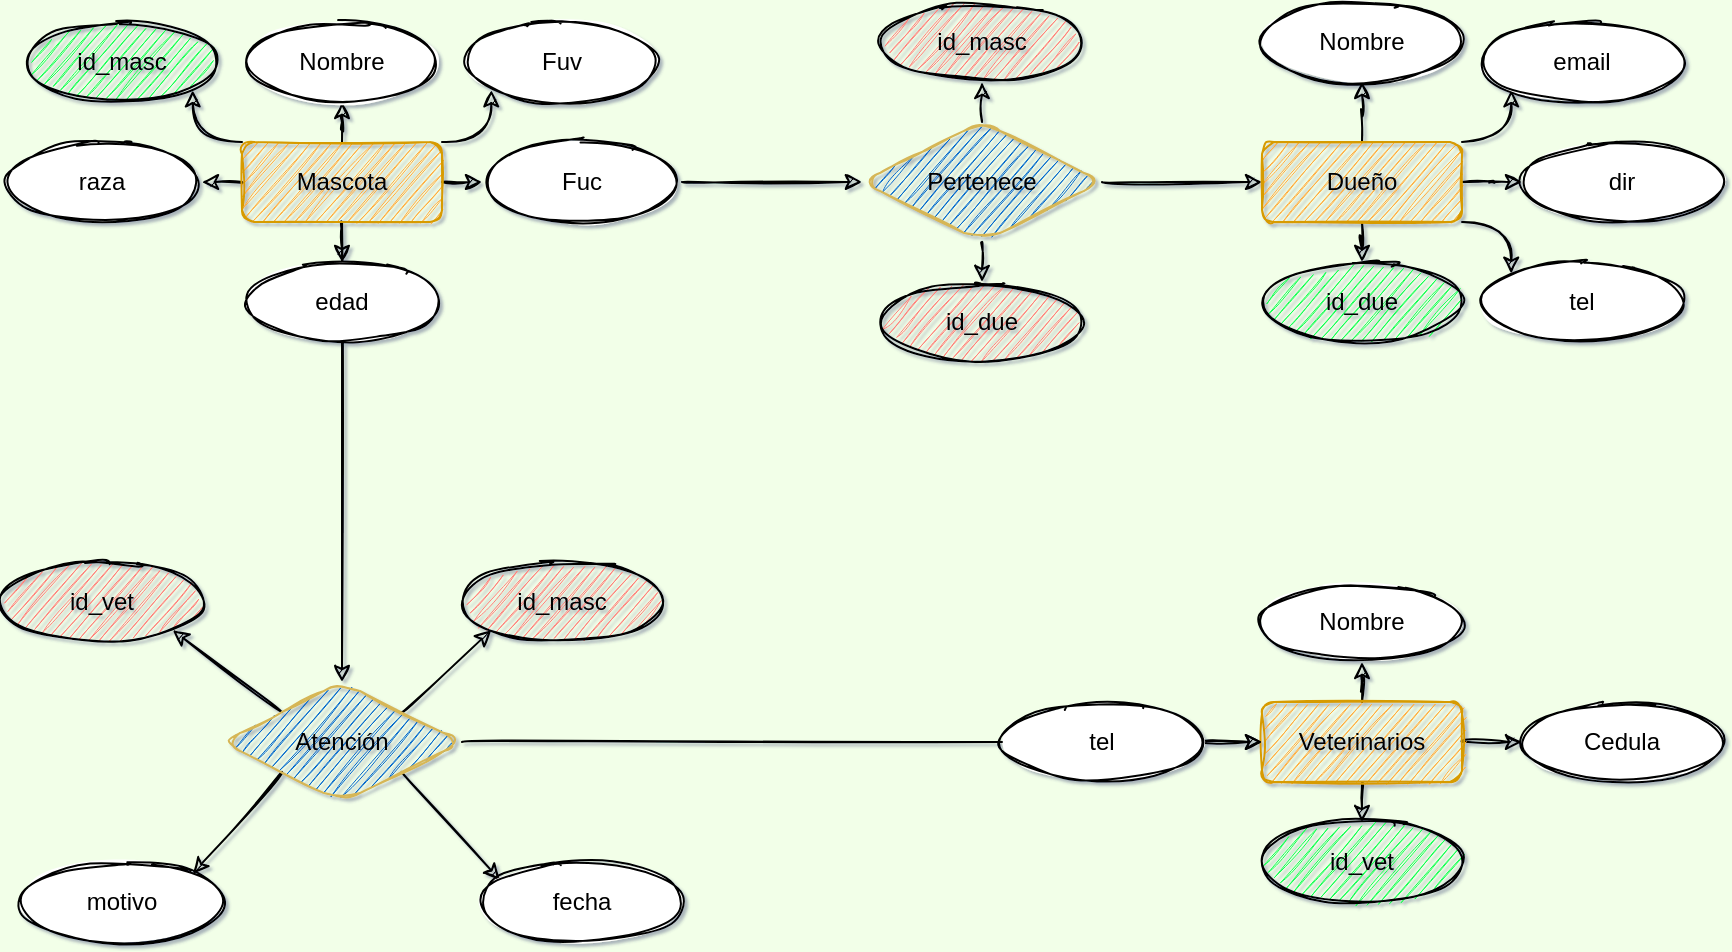 <mxfile version="20.2.7" type="github" pages="2">
  <diagram id="i5FDZGC0LUzFHS2zfDtS" name="Página-1">
    <mxGraphModel dx="1022" dy="738" grid="1" gridSize="10" guides="1" tooltips="1" connect="1" arrows="1" fold="1" page="1" pageScale="1" pageWidth="2000" pageHeight="2000" background="#F2FFE8" math="0" shadow="1">
      <root>
        <mxCell id="0" />
        <mxCell id="1" parent="0" />
        <mxCell id="C_DrKf8z4aHYQY3HsLjc-11" style="edgeStyle=orthogonalEdgeStyle;rounded=1;orthogonalLoop=1;jettySize=auto;html=1;exitX=0.5;exitY=0;exitDx=0;exitDy=0;sketch=1;curved=1;" parent="1" source="C_DrKf8z4aHYQY3HsLjc-1" target="C_DrKf8z4aHYQY3HsLjc-6" edge="1">
          <mxGeometry relative="1" as="geometry" />
        </mxCell>
        <mxCell id="C_DrKf8z4aHYQY3HsLjc-12" style="edgeStyle=orthogonalEdgeStyle;rounded=1;orthogonalLoop=1;jettySize=auto;html=1;exitX=0;exitY=0;exitDx=0;exitDy=0;entryX=1;entryY=1;entryDx=0;entryDy=0;sketch=1;curved=1;" parent="1" source="C_DrKf8z4aHYQY3HsLjc-1" target="C_DrKf8z4aHYQY3HsLjc-2" edge="1">
          <mxGeometry relative="1" as="geometry" />
        </mxCell>
        <mxCell id="C_DrKf8z4aHYQY3HsLjc-13" style="edgeStyle=orthogonalEdgeStyle;rounded=1;orthogonalLoop=1;jettySize=auto;html=1;exitX=0;exitY=0.5;exitDx=0;exitDy=0;entryX=1;entryY=0.5;entryDx=0;entryDy=0;sketch=1;curved=1;" parent="1" source="C_DrKf8z4aHYQY3HsLjc-1" target="C_DrKf8z4aHYQY3HsLjc-3" edge="1">
          <mxGeometry relative="1" as="geometry" />
        </mxCell>
        <mxCell id="C_DrKf8z4aHYQY3HsLjc-14" style="edgeStyle=orthogonalEdgeStyle;rounded=1;orthogonalLoop=1;jettySize=auto;html=1;exitX=1;exitY=0.5;exitDx=0;exitDy=0;entryX=0;entryY=0.5;entryDx=0;entryDy=0;sketch=1;curved=1;" parent="1" source="C_DrKf8z4aHYQY3HsLjc-1" target="C_DrKf8z4aHYQY3HsLjc-8" edge="1">
          <mxGeometry relative="1" as="geometry" />
        </mxCell>
        <mxCell id="C_DrKf8z4aHYQY3HsLjc-15" style="edgeStyle=orthogonalEdgeStyle;rounded=1;orthogonalLoop=1;jettySize=auto;html=1;exitX=1;exitY=0;exitDx=0;exitDy=0;entryX=0;entryY=1;entryDx=0;entryDy=0;sketch=1;curved=1;" parent="1" source="C_DrKf8z4aHYQY3HsLjc-1" target="C_DrKf8z4aHYQY3HsLjc-7" edge="1">
          <mxGeometry relative="1" as="geometry" />
        </mxCell>
        <mxCell id="C_DrKf8z4aHYQY3HsLjc-16" style="edgeStyle=orthogonalEdgeStyle;rounded=1;orthogonalLoop=1;jettySize=auto;html=1;exitX=0.5;exitY=1;exitDx=0;exitDy=0;entryX=0.5;entryY=0;entryDx=0;entryDy=0;sketch=1;curved=1;" parent="1" source="C_DrKf8z4aHYQY3HsLjc-1" target="C_DrKf8z4aHYQY3HsLjc-4" edge="1">
          <mxGeometry relative="1" as="geometry" />
        </mxCell>
        <mxCell id="C_DrKf8z4aHYQY3HsLjc-68" style="edgeStyle=none;rounded=1;orthogonalLoop=1;jettySize=auto;html=1;exitX=0.5;exitY=1;exitDx=0;exitDy=0;sketch=1;curved=1;" parent="1" source="C_DrKf8z4aHYQY3HsLjc-1" target="C_DrKf8z4aHYQY3HsLjc-58" edge="1">
          <mxGeometry relative="1" as="geometry" />
        </mxCell>
        <mxCell id="C_DrKf8z4aHYQY3HsLjc-1" value="Mascota" style="whiteSpace=wrap;html=1;align=center;fillColor=#FFAB3D;strokeColor=#d79b00;sketch=1;rounded=1;" parent="1" vertex="1">
          <mxGeometry x="150" y="240" width="100" height="40" as="geometry" />
        </mxCell>
        <mxCell id="C_DrKf8z4aHYQY3HsLjc-2" value="id_masc" style="ellipse;whiteSpace=wrap;html=1;align=center;sketch=1;rounded=1;fillColor=#12FF51;" parent="1" vertex="1">
          <mxGeometry x="40" y="180" width="100" height="40" as="geometry" />
        </mxCell>
        <mxCell id="C_DrKf8z4aHYQY3HsLjc-3" value="raza" style="ellipse;whiteSpace=wrap;html=1;align=center;sketch=1;rounded=1;" parent="1" vertex="1">
          <mxGeometry x="30" y="240" width="100" height="40" as="geometry" />
        </mxCell>
        <mxCell id="C_DrKf8z4aHYQY3HsLjc-4" value="edad" style="ellipse;whiteSpace=wrap;html=1;align=center;sketch=1;rounded=1;" parent="1" vertex="1">
          <mxGeometry x="150" y="300" width="100" height="40" as="geometry" />
        </mxCell>
        <mxCell id="C_DrKf8z4aHYQY3HsLjc-6" value="Nombre" style="ellipse;whiteSpace=wrap;html=1;align=center;sketch=1;rounded=1;" parent="1" vertex="1">
          <mxGeometry x="150" y="180" width="100" height="40" as="geometry" />
        </mxCell>
        <mxCell id="C_DrKf8z4aHYQY3HsLjc-7" value="Fuv" style="ellipse;whiteSpace=wrap;html=1;align=center;sketch=1;rounded=1;" parent="1" vertex="1">
          <mxGeometry x="260" y="180" width="100" height="40" as="geometry" />
        </mxCell>
        <mxCell id="C_DrKf8z4aHYQY3HsLjc-34" style="edgeStyle=none;rounded=1;orthogonalLoop=1;jettySize=auto;html=1;exitX=1;exitY=0.5;exitDx=0;exitDy=0;entryX=0;entryY=0.5;entryDx=0;entryDy=0;sketch=1;curved=1;" parent="1" source="C_DrKf8z4aHYQY3HsLjc-8" target="C_DrKf8z4aHYQY3HsLjc-17" edge="1">
          <mxGeometry relative="1" as="geometry" />
        </mxCell>
        <mxCell id="C_DrKf8z4aHYQY3HsLjc-8" value="Fuc" style="ellipse;whiteSpace=wrap;html=1;align=center;sketch=1;rounded=1;" parent="1" vertex="1">
          <mxGeometry x="270" y="240" width="100" height="40" as="geometry" />
        </mxCell>
        <mxCell id="C_DrKf8z4aHYQY3HsLjc-35" style="edgeStyle=none;rounded=1;orthogonalLoop=1;jettySize=auto;html=1;exitX=1;exitY=0.5;exitDx=0;exitDy=0;entryX=0;entryY=0.5;entryDx=0;entryDy=0;sketch=1;curved=1;" parent="1" source="C_DrKf8z4aHYQY3HsLjc-17" target="C_DrKf8z4aHYQY3HsLjc-24" edge="1">
          <mxGeometry relative="1" as="geometry" />
        </mxCell>
        <mxCell id="C_DrKf8z4aHYQY3HsLjc-41" style="edgeStyle=none;rounded=1;orthogonalLoop=1;jettySize=auto;html=1;exitX=0.5;exitY=0;exitDx=0;exitDy=0;entryX=0.5;entryY=1;entryDx=0;entryDy=0;sketch=1;curved=1;" parent="1" source="C_DrKf8z4aHYQY3HsLjc-17" target="C_DrKf8z4aHYQY3HsLjc-37" edge="1">
          <mxGeometry relative="1" as="geometry" />
        </mxCell>
        <mxCell id="C_DrKf8z4aHYQY3HsLjc-42" style="edgeStyle=none;rounded=1;orthogonalLoop=1;jettySize=auto;html=1;exitX=0.5;exitY=1;exitDx=0;exitDy=0;entryX=0.5;entryY=0;entryDx=0;entryDy=0;sketch=1;curved=1;" parent="1" source="C_DrKf8z4aHYQY3HsLjc-17" target="C_DrKf8z4aHYQY3HsLjc-38" edge="1">
          <mxGeometry relative="1" as="geometry" />
        </mxCell>
        <mxCell id="C_DrKf8z4aHYQY3HsLjc-17" value="Pertenece" style="shape=rhombus;perimeter=rhombusPerimeter;whiteSpace=wrap;html=1;align=center;fillColor=#0066CC;strokeColor=#d6b656;sketch=1;rounded=1;" parent="1" vertex="1">
          <mxGeometry x="460" y="230" width="120" height="60" as="geometry" />
        </mxCell>
        <mxCell id="C_DrKf8z4aHYQY3HsLjc-18" style="edgeStyle=orthogonalEdgeStyle;rounded=1;orthogonalLoop=1;jettySize=auto;html=1;exitX=0.5;exitY=0;exitDx=0;exitDy=0;sketch=1;curved=1;" parent="1" source="C_DrKf8z4aHYQY3HsLjc-24" target="C_DrKf8z4aHYQY3HsLjc-28" edge="1">
          <mxGeometry relative="1" as="geometry" />
        </mxCell>
        <mxCell id="C_DrKf8z4aHYQY3HsLjc-22" style="edgeStyle=orthogonalEdgeStyle;rounded=1;orthogonalLoop=1;jettySize=auto;html=1;exitX=1;exitY=0;exitDx=0;exitDy=0;entryX=0;entryY=1;entryDx=0;entryDy=0;sketch=1;curved=1;" parent="1" source="C_DrKf8z4aHYQY3HsLjc-24" target="C_DrKf8z4aHYQY3HsLjc-29" edge="1">
          <mxGeometry relative="1" as="geometry" />
        </mxCell>
        <mxCell id="C_DrKf8z4aHYQY3HsLjc-31" style="edgeStyle=orthogonalEdgeStyle;rounded=1;orthogonalLoop=1;jettySize=auto;html=1;entryX=0;entryY=0.5;entryDx=0;entryDy=0;sketch=1;curved=1;" parent="1" source="C_DrKf8z4aHYQY3HsLjc-24" target="C_DrKf8z4aHYQY3HsLjc-26" edge="1">
          <mxGeometry relative="1" as="geometry" />
        </mxCell>
        <mxCell id="C_DrKf8z4aHYQY3HsLjc-32" style="edgeStyle=orthogonalEdgeStyle;rounded=1;orthogonalLoop=1;jettySize=auto;html=1;exitX=1;exitY=1;exitDx=0;exitDy=0;entryX=0;entryY=0;entryDx=0;entryDy=0;sketch=1;curved=1;" parent="1" source="C_DrKf8z4aHYQY3HsLjc-24" target="C_DrKf8z4aHYQY3HsLjc-27" edge="1">
          <mxGeometry relative="1" as="geometry" />
        </mxCell>
        <mxCell id="C_DrKf8z4aHYQY3HsLjc-33" style="edgeStyle=orthogonalEdgeStyle;rounded=1;orthogonalLoop=1;jettySize=auto;html=1;entryX=0.5;entryY=0;entryDx=0;entryDy=0;sketch=1;curved=1;" parent="1" source="C_DrKf8z4aHYQY3HsLjc-24" target="C_DrKf8z4aHYQY3HsLjc-25" edge="1">
          <mxGeometry relative="1" as="geometry" />
        </mxCell>
        <mxCell id="C_DrKf8z4aHYQY3HsLjc-24" value="Dueño" style="whiteSpace=wrap;html=1;align=center;fillColor=#FFAB3D;strokeColor=#d79b00;sketch=1;rounded=1;" parent="1" vertex="1">
          <mxGeometry x="660" y="240" width="100" height="40" as="geometry" />
        </mxCell>
        <mxCell id="C_DrKf8z4aHYQY3HsLjc-25" value="id_due" style="ellipse;whiteSpace=wrap;html=1;align=center;sketch=1;rounded=1;fillColor=#12FF51;" parent="1" vertex="1">
          <mxGeometry x="660" y="300" width="100" height="40" as="geometry" />
        </mxCell>
        <mxCell id="C_DrKf8z4aHYQY3HsLjc-26" value="dir" style="ellipse;whiteSpace=wrap;html=1;align=center;sketch=1;rounded=1;" parent="1" vertex="1">
          <mxGeometry x="790" y="240" width="100" height="40" as="geometry" />
        </mxCell>
        <mxCell id="C_DrKf8z4aHYQY3HsLjc-27" value="tel" style="ellipse;whiteSpace=wrap;html=1;align=center;sketch=1;rounded=1;" parent="1" vertex="1">
          <mxGeometry x="770" y="300" width="100" height="40" as="geometry" />
        </mxCell>
        <mxCell id="C_DrKf8z4aHYQY3HsLjc-28" value="Nombre" style="ellipse;whiteSpace=wrap;html=1;align=center;sketch=1;rounded=1;" parent="1" vertex="1">
          <mxGeometry x="660" y="170" width="100" height="40" as="geometry" />
        </mxCell>
        <mxCell id="C_DrKf8z4aHYQY3HsLjc-29" value="email" style="ellipse;whiteSpace=wrap;html=1;align=center;sketch=1;rounded=1;" parent="1" vertex="1">
          <mxGeometry x="770" y="180" width="100" height="40" as="geometry" />
        </mxCell>
        <mxCell id="C_DrKf8z4aHYQY3HsLjc-37" value="id_masc" style="ellipse;whiteSpace=wrap;html=1;align=center;sketch=1;rounded=1;fillColor=#FF7F7A;" parent="1" vertex="1">
          <mxGeometry x="470" y="170" width="100" height="40" as="geometry" />
        </mxCell>
        <mxCell id="C_DrKf8z4aHYQY3HsLjc-38" value="id_due" style="ellipse;whiteSpace=wrap;html=1;align=center;sketch=1;rounded=1;fillColor=#FF7F7A;" parent="1" vertex="1">
          <mxGeometry x="470" y="310" width="100" height="40" as="geometry" />
        </mxCell>
        <mxCell id="C_DrKf8z4aHYQY3HsLjc-43" style="edgeStyle=orthogonalEdgeStyle;rounded=1;orthogonalLoop=1;jettySize=auto;html=1;exitX=0.5;exitY=0;exitDx=0;exitDy=0;sketch=1;curved=1;" parent="1" source="C_DrKf8z4aHYQY3HsLjc-49" target="C_DrKf8z4aHYQY3HsLjc-53" edge="1">
          <mxGeometry relative="1" as="geometry" />
        </mxCell>
        <mxCell id="C_DrKf8z4aHYQY3HsLjc-56" style="edgeStyle=none;rounded=1;orthogonalLoop=1;jettySize=auto;html=1;exitX=1;exitY=0.5;exitDx=0;exitDy=0;entryX=0;entryY=0.5;entryDx=0;entryDy=0;sketch=1;curved=1;" parent="1" source="C_DrKf8z4aHYQY3HsLjc-49" target="C_DrKf8z4aHYQY3HsLjc-54" edge="1">
          <mxGeometry relative="1" as="geometry" />
        </mxCell>
        <mxCell id="C_DrKf8z4aHYQY3HsLjc-57" style="edgeStyle=none;rounded=1;orthogonalLoop=1;jettySize=auto;html=1;exitX=0.5;exitY=1;exitDx=0;exitDy=0;entryX=0.5;entryY=0;entryDx=0;entryDy=0;sketch=1;curved=1;" parent="1" source="C_DrKf8z4aHYQY3HsLjc-49" target="C_DrKf8z4aHYQY3HsLjc-50" edge="1">
          <mxGeometry relative="1" as="geometry" />
        </mxCell>
        <mxCell id="C_DrKf8z4aHYQY3HsLjc-49" value="Veterinarios" style="whiteSpace=wrap;html=1;align=center;fillColor=#FFAB3D;strokeColor=#d79b00;sketch=1;rounded=1;" parent="1" vertex="1">
          <mxGeometry x="660" y="520" width="100" height="40" as="geometry" />
        </mxCell>
        <mxCell id="C_DrKf8z4aHYQY3HsLjc-50" value="id_vet" style="ellipse;whiteSpace=wrap;html=1;align=center;sketch=1;rounded=1;fillColor=#12FF51;" parent="1" vertex="1">
          <mxGeometry x="660" y="580" width="100" height="40" as="geometry" />
        </mxCell>
        <mxCell id="C_DrKf8z4aHYQY3HsLjc-53" value="Nombre" style="ellipse;whiteSpace=wrap;html=1;align=center;sketch=1;rounded=1;" parent="1" vertex="1">
          <mxGeometry x="660" y="460" width="100" height="40" as="geometry" />
        </mxCell>
        <mxCell id="C_DrKf8z4aHYQY3HsLjc-54" value="Cedula" style="ellipse;whiteSpace=wrap;html=1;align=center;sketch=1;rounded=1;" parent="1" vertex="1">
          <mxGeometry x="790" y="520" width="100" height="40" as="geometry" />
        </mxCell>
        <mxCell id="C_DrKf8z4aHYQY3HsLjc-64" style="edgeStyle=none;rounded=1;orthogonalLoop=1;jettySize=auto;html=1;exitX=0;exitY=0;exitDx=0;exitDy=0;entryX=1;entryY=1;entryDx=0;entryDy=0;sketch=1;curved=1;" parent="1" source="C_DrKf8z4aHYQY3HsLjc-58" target="C_DrKf8z4aHYQY3HsLjc-61" edge="1">
          <mxGeometry relative="1" as="geometry" />
        </mxCell>
        <mxCell id="C_DrKf8z4aHYQY3HsLjc-65" style="edgeStyle=none;rounded=1;orthogonalLoop=1;jettySize=auto;html=1;exitX=1;exitY=0;exitDx=0;exitDy=0;entryX=0;entryY=1;entryDx=0;entryDy=0;sketch=1;curved=1;" parent="1" source="C_DrKf8z4aHYQY3HsLjc-58" target="C_DrKf8z4aHYQY3HsLjc-59" edge="1">
          <mxGeometry relative="1" as="geometry" />
        </mxCell>
        <mxCell id="C_DrKf8z4aHYQY3HsLjc-66" style="edgeStyle=none;rounded=1;orthogonalLoop=1;jettySize=auto;html=1;exitX=1;exitY=1;exitDx=0;exitDy=0;entryX=0.09;entryY=0.225;entryDx=0;entryDy=0;entryPerimeter=0;sketch=1;curved=1;" parent="1" source="C_DrKf8z4aHYQY3HsLjc-58" target="C_DrKf8z4aHYQY3HsLjc-62" edge="1">
          <mxGeometry relative="1" as="geometry" />
        </mxCell>
        <mxCell id="C_DrKf8z4aHYQY3HsLjc-67" style="edgeStyle=none;rounded=1;orthogonalLoop=1;jettySize=auto;html=1;exitX=0;exitY=1;exitDx=0;exitDy=0;entryX=1;entryY=0;entryDx=0;entryDy=0;sketch=1;curved=1;" parent="1" source="C_DrKf8z4aHYQY3HsLjc-58" target="C_DrKf8z4aHYQY3HsLjc-63" edge="1">
          <mxGeometry relative="1" as="geometry" />
        </mxCell>
        <mxCell id="C_DrKf8z4aHYQY3HsLjc-69" style="edgeStyle=none;rounded=1;orthogonalLoop=1;jettySize=auto;html=1;exitX=1;exitY=0.5;exitDx=0;exitDy=0;entryX=0;entryY=0.5;entryDx=0;entryDy=0;startArrow=none;sketch=1;curved=1;" parent="1" source="C_DrKf8z4aHYQY3HsLjc-70" target="C_DrKf8z4aHYQY3HsLjc-49" edge="1">
          <mxGeometry relative="1" as="geometry" />
        </mxCell>
        <mxCell id="C_DrKf8z4aHYQY3HsLjc-58" value="Atención" style="shape=rhombus;perimeter=rhombusPerimeter;whiteSpace=wrap;html=1;align=center;fillColor=#0066CC;strokeColor=#d6b656;sketch=1;rounded=1;" parent="1" vertex="1">
          <mxGeometry x="140" y="510" width="120" height="60" as="geometry" />
        </mxCell>
        <mxCell id="C_DrKf8z4aHYQY3HsLjc-59" value="id_masc" style="ellipse;whiteSpace=wrap;html=1;align=center;sketch=1;rounded=1;fillColor=#FF7F7A;" parent="1" vertex="1">
          <mxGeometry x="260" y="450" width="100" height="40" as="geometry" />
        </mxCell>
        <mxCell id="C_DrKf8z4aHYQY3HsLjc-61" value="id_vet" style="ellipse;whiteSpace=wrap;html=1;align=center;sketch=1;rounded=1;fillColor=#FF7F7A;" parent="1" vertex="1">
          <mxGeometry x="30" y="450" width="100" height="40" as="geometry" />
        </mxCell>
        <mxCell id="C_DrKf8z4aHYQY3HsLjc-62" value="fecha&lt;span style=&quot;color: rgba(0, 0, 0, 0); font-family: monospace; font-size: 0px; text-align: start;&quot;&gt;%3CmxGraphModel%3E%3Croot%3E%3CmxCell%20id%3D%220%22%2F%3E%3CmxCell%20id%3D%221%22%20parent%3D%220%22%2F%3E%3CmxCell%20id%3D%222%22%20value%3D%22id_masc%22%20style%3D%22ellipse%3BwhiteSpace%3Dwrap%3Bhtml%3D1%3Balign%3Dcenter%3B%22%20vertex%3D%221%22%20parent%3D%221%22%3E%3CmxGeometry%20x%3D%22150%22%20y%3D%22440%22%20width%3D%22100%22%20height%3D%2240%22%20as%3D%22geometry%22%2F%3E%3C%2FmxCell%3E%3C%2Froot%3E%3C%2FmxGraphModel%3E&lt;/span&gt;" style="ellipse;whiteSpace=wrap;html=1;align=center;sketch=1;rounded=1;" parent="1" vertex="1">
          <mxGeometry x="270" y="600" width="100" height="40" as="geometry" />
        </mxCell>
        <mxCell id="C_DrKf8z4aHYQY3HsLjc-63" value="motivo" style="ellipse;whiteSpace=wrap;html=1;align=center;sketch=1;rounded=1;" parent="1" vertex="1">
          <mxGeometry x="40" y="600" width="100" height="40" as="geometry" />
        </mxCell>
        <mxCell id="C_DrKf8z4aHYQY3HsLjc-72" style="edgeStyle=none;rounded=1;orthogonalLoop=1;jettySize=auto;html=1;exitX=1;exitY=0.5;exitDx=0;exitDy=0;sketch=1;curved=1;" parent="1" source="C_DrKf8z4aHYQY3HsLjc-70" edge="1">
          <mxGeometry relative="1" as="geometry">
            <mxPoint x="660" y="540" as="targetPoint" />
          </mxGeometry>
        </mxCell>
        <mxCell id="C_DrKf8z4aHYQY3HsLjc-70" value="tel" style="ellipse;whiteSpace=wrap;html=1;align=center;sketch=1;rounded=1;" parent="1" vertex="1">
          <mxGeometry x="530" y="520" width="100" height="40" as="geometry" />
        </mxCell>
        <mxCell id="C_DrKf8z4aHYQY3HsLjc-71" value="" style="edgeStyle=none;rounded=1;orthogonalLoop=1;jettySize=auto;html=1;exitX=1;exitY=0.5;exitDx=0;exitDy=0;entryX=0;entryY=0.5;entryDx=0;entryDy=0;endArrow=none;sketch=1;curved=1;" parent="1" source="C_DrKf8z4aHYQY3HsLjc-58" target="C_DrKf8z4aHYQY3HsLjc-70" edge="1">
          <mxGeometry relative="1" as="geometry">
            <mxPoint x="260" y="540" as="sourcePoint" />
            <mxPoint x="660" y="540" as="targetPoint" />
          </mxGeometry>
        </mxCell>
      </root>
    </mxGraphModel>
  </diagram>
  <diagram id="KH5qOtQ9hOfiIuLTwqkX" name="Página-2">
    <mxGraphModel dx="782" dy="738" grid="1" gridSize="10" guides="1" tooltips="1" connect="1" arrows="1" fold="1" page="1" pageScale="1" pageWidth="2000" pageHeight="2000" background="#F1FAEE" math="0" shadow="0">
      <root>
        <mxCell id="0" />
        <mxCell id="1" parent="0" />
        <mxCell id="DKo_tL79NA0wKtAf8lLz-1" value="Veterinarios" style="shape=table;startSize=30;container=1;collapsible=1;childLayout=tableLayout;fixedRows=1;rowLines=0;fontStyle=1;align=center;resizeLast=1;sketch=1;rounded=1;fillColor=#A8DADC;strokeColor=#457B9D;fontColor=#1D3557;" parent="1" vertex="1">
          <mxGeometry x="600" y="210" width="180" height="160" as="geometry" />
        </mxCell>
        <mxCell id="DKo_tL79NA0wKtAf8lLz-2" value="" style="shape=tableRow;horizontal=0;startSize=0;swimlaneHead=0;swimlaneBody=0;fillColor=none;collapsible=0;dropTarget=0;points=[[0,0.5],[1,0.5]];portConstraint=eastwest;top=0;left=0;right=0;bottom=1;sketch=1;rounded=1;strokeColor=#457B9D;fontColor=#1D3557;" parent="DKo_tL79NA0wKtAf8lLz-1" vertex="1">
          <mxGeometry y="30" width="180" height="30" as="geometry" />
        </mxCell>
        <mxCell id="DKo_tL79NA0wKtAf8lLz-3" value="PK" style="shape=partialRectangle;connectable=0;fillColor=none;top=0;left=0;bottom=0;right=0;fontStyle=1;overflow=hidden;sketch=1;rounded=1;strokeColor=#457B9D;fontColor=#1D3557;" parent="DKo_tL79NA0wKtAf8lLz-2" vertex="1">
          <mxGeometry width="30" height="30" as="geometry">
            <mxRectangle width="30" height="30" as="alternateBounds" />
          </mxGeometry>
        </mxCell>
        <mxCell id="DKo_tL79NA0wKtAf8lLz-4" value="id_vet" style="shape=partialRectangle;connectable=0;fillColor=none;top=0;left=0;bottom=0;right=0;align=left;spacingLeft=6;fontStyle=5;overflow=hidden;sketch=1;rounded=1;strokeColor=#457B9D;fontColor=#1D3557;" parent="DKo_tL79NA0wKtAf8lLz-2" vertex="1">
          <mxGeometry x="30" width="150" height="30" as="geometry">
            <mxRectangle width="150" height="30" as="alternateBounds" />
          </mxGeometry>
        </mxCell>
        <mxCell id="DKo_tL79NA0wKtAf8lLz-5" value="" style="shape=tableRow;horizontal=0;startSize=0;swimlaneHead=0;swimlaneBody=0;fillColor=none;collapsible=0;dropTarget=0;points=[[0,0.5],[1,0.5]];portConstraint=eastwest;top=0;left=0;right=0;bottom=0;sketch=1;rounded=1;strokeColor=#457B9D;fontColor=#1D3557;" parent="DKo_tL79NA0wKtAf8lLz-1" vertex="1">
          <mxGeometry y="60" width="180" height="30" as="geometry" />
        </mxCell>
        <mxCell id="DKo_tL79NA0wKtAf8lLz-6" value="" style="shape=partialRectangle;connectable=0;fillColor=none;top=0;left=0;bottom=0;right=0;editable=1;overflow=hidden;sketch=1;rounded=1;strokeColor=#457B9D;fontColor=#1D3557;" parent="DKo_tL79NA0wKtAf8lLz-5" vertex="1">
          <mxGeometry width="30" height="30" as="geometry">
            <mxRectangle width="30" height="30" as="alternateBounds" />
          </mxGeometry>
        </mxCell>
        <mxCell id="DKo_tL79NA0wKtAf8lLz-7" value="Cedula" style="shape=partialRectangle;connectable=0;fillColor=none;top=0;left=0;bottom=0;right=0;align=left;spacingLeft=6;overflow=hidden;sketch=1;rounded=1;strokeColor=#457B9D;fontColor=#1D3557;" parent="DKo_tL79NA0wKtAf8lLz-5" vertex="1">
          <mxGeometry x="30" width="150" height="30" as="geometry">
            <mxRectangle width="150" height="30" as="alternateBounds" />
          </mxGeometry>
        </mxCell>
        <mxCell id="DKo_tL79NA0wKtAf8lLz-8" value="" style="shape=tableRow;horizontal=0;startSize=0;swimlaneHead=0;swimlaneBody=0;fillColor=none;collapsible=0;dropTarget=0;points=[[0,0.5],[1,0.5]];portConstraint=eastwest;top=0;left=0;right=0;bottom=0;sketch=1;rounded=1;strokeColor=#457B9D;fontColor=#1D3557;" parent="DKo_tL79NA0wKtAf8lLz-1" vertex="1">
          <mxGeometry y="90" width="180" height="30" as="geometry" />
        </mxCell>
        <mxCell id="DKo_tL79NA0wKtAf8lLz-9" value="" style="shape=partialRectangle;connectable=0;fillColor=none;top=0;left=0;bottom=0;right=0;editable=1;overflow=hidden;sketch=1;rounded=1;strokeColor=#457B9D;fontColor=#1D3557;" parent="DKo_tL79NA0wKtAf8lLz-8" vertex="1">
          <mxGeometry width="30" height="30" as="geometry">
            <mxRectangle width="30" height="30" as="alternateBounds" />
          </mxGeometry>
        </mxCell>
        <mxCell id="DKo_tL79NA0wKtAf8lLz-10" value="Nombre" style="shape=partialRectangle;connectable=0;fillColor=none;top=0;left=0;bottom=0;right=0;align=left;spacingLeft=6;overflow=hidden;sketch=1;rounded=1;strokeColor=#457B9D;fontColor=#1D3557;" parent="DKo_tL79NA0wKtAf8lLz-8" vertex="1">
          <mxGeometry x="30" width="150" height="30" as="geometry">
            <mxRectangle width="150" height="30" as="alternateBounds" />
          </mxGeometry>
        </mxCell>
        <mxCell id="DKo_tL79NA0wKtAf8lLz-11" value="" style="shape=tableRow;horizontal=0;startSize=0;swimlaneHead=0;swimlaneBody=0;fillColor=none;collapsible=0;dropTarget=0;points=[[0,0.5],[1,0.5]];portConstraint=eastwest;top=0;left=0;right=0;bottom=0;sketch=1;rounded=1;strokeColor=#457B9D;fontColor=#1D3557;" parent="DKo_tL79NA0wKtAf8lLz-1" vertex="1">
          <mxGeometry y="120" width="180" height="30" as="geometry" />
        </mxCell>
        <mxCell id="DKo_tL79NA0wKtAf8lLz-12" value="" style="shape=partialRectangle;connectable=0;fillColor=none;top=0;left=0;bottom=0;right=0;editable=1;overflow=hidden;sketch=1;rounded=1;strokeColor=#457B9D;fontColor=#1D3557;" parent="DKo_tL79NA0wKtAf8lLz-11" vertex="1">
          <mxGeometry width="30" height="30" as="geometry">
            <mxRectangle width="30" height="30" as="alternateBounds" />
          </mxGeometry>
        </mxCell>
        <mxCell id="DKo_tL79NA0wKtAf8lLz-13" value="Tel" style="shape=partialRectangle;connectable=0;fillColor=none;top=0;left=0;bottom=0;right=0;align=left;spacingLeft=6;overflow=hidden;sketch=1;rounded=1;strokeColor=#457B9D;fontColor=#1D3557;" parent="DKo_tL79NA0wKtAf8lLz-11" vertex="1">
          <mxGeometry x="30" width="150" height="30" as="geometry">
            <mxRectangle width="150" height="30" as="alternateBounds" />
          </mxGeometry>
        </mxCell>
        <mxCell id="DKo_tL79NA0wKtAf8lLz-14" value="Dueño" style="shape=table;startSize=30;container=1;collapsible=1;childLayout=tableLayout;fixedRows=1;rowLines=0;fontStyle=1;align=center;resizeLast=1;sketch=1;rounded=1;fillColor=#A8DADC;strokeColor=#457B9D;fontColor=#1D3557;" parent="1" vertex="1">
          <mxGeometry x="370" y="210" width="180" height="190" as="geometry" />
        </mxCell>
        <mxCell id="DKo_tL79NA0wKtAf8lLz-15" value="" style="shape=tableRow;horizontal=0;startSize=0;swimlaneHead=0;swimlaneBody=0;fillColor=none;collapsible=0;dropTarget=0;points=[[0,0.5],[1,0.5]];portConstraint=eastwest;top=0;left=0;right=0;bottom=1;sketch=1;rounded=1;strokeColor=#457B9D;fontColor=#1D3557;" parent="DKo_tL79NA0wKtAf8lLz-14" vertex="1">
          <mxGeometry y="30" width="180" height="30" as="geometry" />
        </mxCell>
        <mxCell id="DKo_tL79NA0wKtAf8lLz-16" value="PK" style="shape=partialRectangle;connectable=0;fillColor=none;top=0;left=0;bottom=0;right=0;fontStyle=1;overflow=hidden;sketch=1;rounded=1;strokeColor=#457B9D;fontColor=#1D3557;" parent="DKo_tL79NA0wKtAf8lLz-15" vertex="1">
          <mxGeometry width="30" height="30" as="geometry">
            <mxRectangle width="30" height="30" as="alternateBounds" />
          </mxGeometry>
        </mxCell>
        <mxCell id="DKo_tL79NA0wKtAf8lLz-17" value="id_due" style="shape=partialRectangle;connectable=0;fillColor=none;top=0;left=0;bottom=0;right=0;align=left;spacingLeft=6;fontStyle=5;overflow=hidden;sketch=1;rounded=1;strokeColor=#457B9D;fontColor=#1D3557;" parent="DKo_tL79NA0wKtAf8lLz-15" vertex="1">
          <mxGeometry x="30" width="150" height="30" as="geometry">
            <mxRectangle width="150" height="30" as="alternateBounds" />
          </mxGeometry>
        </mxCell>
        <mxCell id="DKo_tL79NA0wKtAf8lLz-18" value="" style="shape=tableRow;horizontal=0;startSize=0;swimlaneHead=0;swimlaneBody=0;fillColor=none;collapsible=0;dropTarget=0;points=[[0,0.5],[1,0.5]];portConstraint=eastwest;top=0;left=0;right=0;bottom=0;sketch=1;rounded=1;strokeColor=#457B9D;fontColor=#1D3557;" parent="DKo_tL79NA0wKtAf8lLz-14" vertex="1">
          <mxGeometry y="60" width="180" height="30" as="geometry" />
        </mxCell>
        <mxCell id="DKo_tL79NA0wKtAf8lLz-19" value="" style="shape=partialRectangle;connectable=0;fillColor=none;top=0;left=0;bottom=0;right=0;editable=1;overflow=hidden;sketch=1;rounded=1;strokeColor=#457B9D;fontColor=#1D3557;" parent="DKo_tL79NA0wKtAf8lLz-18" vertex="1">
          <mxGeometry width="30" height="30" as="geometry">
            <mxRectangle width="30" height="30" as="alternateBounds" />
          </mxGeometry>
        </mxCell>
        <mxCell id="DKo_tL79NA0wKtAf8lLz-20" value="Nombre" style="shape=partialRectangle;connectable=0;fillColor=none;top=0;left=0;bottom=0;right=0;align=left;spacingLeft=6;overflow=hidden;sketch=1;rounded=1;strokeColor=#457B9D;fontColor=#1D3557;" parent="DKo_tL79NA0wKtAf8lLz-18" vertex="1">
          <mxGeometry x="30" width="150" height="30" as="geometry">
            <mxRectangle width="150" height="30" as="alternateBounds" />
          </mxGeometry>
        </mxCell>
        <mxCell id="DKo_tL79NA0wKtAf8lLz-21" value="" style="shape=tableRow;horizontal=0;startSize=0;swimlaneHead=0;swimlaneBody=0;fillColor=none;collapsible=0;dropTarget=0;points=[[0,0.5],[1,0.5]];portConstraint=eastwest;top=0;left=0;right=0;bottom=0;sketch=1;rounded=1;strokeColor=#457B9D;fontColor=#1D3557;" parent="DKo_tL79NA0wKtAf8lLz-14" vertex="1">
          <mxGeometry y="90" width="180" height="30" as="geometry" />
        </mxCell>
        <mxCell id="DKo_tL79NA0wKtAf8lLz-22" value="" style="shape=partialRectangle;connectable=0;fillColor=none;top=0;left=0;bottom=0;right=0;editable=1;overflow=hidden;sketch=1;rounded=1;strokeColor=#457B9D;fontColor=#1D3557;" parent="DKo_tL79NA0wKtAf8lLz-21" vertex="1">
          <mxGeometry width="30" height="30" as="geometry">
            <mxRectangle width="30" height="30" as="alternateBounds" />
          </mxGeometry>
        </mxCell>
        <mxCell id="DKo_tL79NA0wKtAf8lLz-23" value="Email" style="shape=partialRectangle;connectable=0;fillColor=none;top=0;left=0;bottom=0;right=0;align=left;spacingLeft=6;overflow=hidden;sketch=1;rounded=1;strokeColor=#457B9D;fontColor=#1D3557;" parent="DKo_tL79NA0wKtAf8lLz-21" vertex="1">
          <mxGeometry x="30" width="150" height="30" as="geometry">
            <mxRectangle width="150" height="30" as="alternateBounds" />
          </mxGeometry>
        </mxCell>
        <mxCell id="DKo_tL79NA0wKtAf8lLz-24" value="" style="shape=tableRow;horizontal=0;startSize=0;swimlaneHead=0;swimlaneBody=0;fillColor=none;collapsible=0;dropTarget=0;points=[[0,0.5],[1,0.5]];portConstraint=eastwest;top=0;left=0;right=0;bottom=0;sketch=1;rounded=1;strokeColor=#457B9D;fontColor=#1D3557;" parent="DKo_tL79NA0wKtAf8lLz-14" vertex="1">
          <mxGeometry y="120" width="180" height="30" as="geometry" />
        </mxCell>
        <mxCell id="DKo_tL79NA0wKtAf8lLz-25" value="" style="shape=partialRectangle;connectable=0;fillColor=none;top=0;left=0;bottom=0;right=0;editable=1;overflow=hidden;sketch=1;rounded=1;strokeColor=#457B9D;fontColor=#1D3557;" parent="DKo_tL79NA0wKtAf8lLz-24" vertex="1">
          <mxGeometry width="30" height="30" as="geometry">
            <mxRectangle width="30" height="30" as="alternateBounds" />
          </mxGeometry>
        </mxCell>
        <mxCell id="DKo_tL79NA0wKtAf8lLz-26" value="Tel" style="shape=partialRectangle;connectable=0;fillColor=none;top=0;left=0;bottom=0;right=0;align=left;spacingLeft=6;overflow=hidden;sketch=1;rounded=1;strokeColor=#457B9D;fontColor=#1D3557;" parent="DKo_tL79NA0wKtAf8lLz-24" vertex="1">
          <mxGeometry x="30" width="150" height="30" as="geometry">
            <mxRectangle width="150" height="30" as="alternateBounds" />
          </mxGeometry>
        </mxCell>
        <mxCell id="DKo_tL79NA0wKtAf8lLz-27" value="Mascota" style="shape=table;startSize=30;container=1;collapsible=1;childLayout=tableLayout;fixedRows=1;rowLines=0;fontStyle=1;align=center;resizeLast=1;sketch=1;rounded=1;fillColor=#A8DADC;strokeColor=#457B9D;fontColor=#1D3557;" parent="1" vertex="1">
          <mxGeometry x="140" y="210" width="180" height="210" as="geometry" />
        </mxCell>
        <mxCell id="DKo_tL79NA0wKtAf8lLz-28" value="" style="shape=tableRow;horizontal=0;startSize=0;swimlaneHead=0;swimlaneBody=0;fillColor=none;collapsible=0;dropTarget=0;points=[[0,0.5],[1,0.5]];portConstraint=eastwest;top=0;left=0;right=0;bottom=1;sketch=1;rounded=1;strokeColor=#457B9D;fontColor=#1D3557;" parent="DKo_tL79NA0wKtAf8lLz-27" vertex="1">
          <mxGeometry y="30" width="180" height="30" as="geometry" />
        </mxCell>
        <mxCell id="DKo_tL79NA0wKtAf8lLz-29" value="PK" style="shape=partialRectangle;connectable=0;fillColor=none;top=0;left=0;bottom=0;right=0;fontStyle=1;overflow=hidden;sketch=1;rounded=1;strokeColor=#457B9D;fontColor=#1D3557;" parent="DKo_tL79NA0wKtAf8lLz-28" vertex="1">
          <mxGeometry width="30" height="30" as="geometry">
            <mxRectangle width="30" height="30" as="alternateBounds" />
          </mxGeometry>
        </mxCell>
        <mxCell id="DKo_tL79NA0wKtAf8lLz-30" value="id_masc" style="shape=partialRectangle;connectable=0;fillColor=none;top=0;left=0;bottom=0;right=0;align=left;spacingLeft=6;fontStyle=5;overflow=hidden;sketch=1;rounded=1;strokeColor=#457B9D;fontColor=#1D3557;" parent="DKo_tL79NA0wKtAf8lLz-28" vertex="1">
          <mxGeometry x="30" width="150" height="30" as="geometry">
            <mxRectangle width="150" height="30" as="alternateBounds" />
          </mxGeometry>
        </mxCell>
        <mxCell id="DKo_tL79NA0wKtAf8lLz-31" value="" style="shape=tableRow;horizontal=0;startSize=0;swimlaneHead=0;swimlaneBody=0;fillColor=none;collapsible=0;dropTarget=0;points=[[0,0.5],[1,0.5]];portConstraint=eastwest;top=0;left=0;right=0;bottom=0;sketch=1;rounded=1;strokeColor=#457B9D;fontColor=#1D3557;" parent="DKo_tL79NA0wKtAf8lLz-27" vertex="1">
          <mxGeometry y="60" width="180" height="30" as="geometry" />
        </mxCell>
        <mxCell id="DKo_tL79NA0wKtAf8lLz-32" value="" style="shape=partialRectangle;connectable=0;fillColor=none;top=0;left=0;bottom=0;right=0;editable=1;overflow=hidden;sketch=1;rounded=1;strokeColor=#457B9D;fontColor=#1D3557;" parent="DKo_tL79NA0wKtAf8lLz-31" vertex="1">
          <mxGeometry width="30" height="30" as="geometry">
            <mxRectangle width="30" height="30" as="alternateBounds" />
          </mxGeometry>
        </mxCell>
        <mxCell id="DKo_tL79NA0wKtAf8lLz-33" value="Nombre" style="shape=partialRectangle;connectable=0;fillColor=none;top=0;left=0;bottom=0;right=0;align=left;spacingLeft=6;overflow=hidden;sketch=1;rounded=1;strokeColor=#457B9D;fontColor=#1D3557;" parent="DKo_tL79NA0wKtAf8lLz-31" vertex="1">
          <mxGeometry x="30" width="150" height="30" as="geometry">
            <mxRectangle width="150" height="30" as="alternateBounds" />
          </mxGeometry>
        </mxCell>
        <mxCell id="DKo_tL79NA0wKtAf8lLz-34" value="" style="shape=tableRow;horizontal=0;startSize=0;swimlaneHead=0;swimlaneBody=0;fillColor=none;collapsible=0;dropTarget=0;points=[[0,0.5],[1,0.5]];portConstraint=eastwest;top=0;left=0;right=0;bottom=0;sketch=1;rounded=1;strokeColor=#457B9D;fontColor=#1D3557;" parent="DKo_tL79NA0wKtAf8lLz-27" vertex="1">
          <mxGeometry y="90" width="180" height="30" as="geometry" />
        </mxCell>
        <mxCell id="DKo_tL79NA0wKtAf8lLz-35" value="" style="shape=partialRectangle;connectable=0;fillColor=none;top=0;left=0;bottom=0;right=0;editable=1;overflow=hidden;sketch=1;rounded=1;strokeColor=#457B9D;fontColor=#1D3557;" parent="DKo_tL79NA0wKtAf8lLz-34" vertex="1">
          <mxGeometry width="30" height="30" as="geometry">
            <mxRectangle width="30" height="30" as="alternateBounds" />
          </mxGeometry>
        </mxCell>
        <mxCell id="DKo_tL79NA0wKtAf8lLz-36" value="Fuv" style="shape=partialRectangle;connectable=0;fillColor=none;top=0;left=0;bottom=0;right=0;align=left;spacingLeft=6;overflow=hidden;sketch=1;rounded=1;strokeColor=#457B9D;fontColor=#1D3557;" parent="DKo_tL79NA0wKtAf8lLz-34" vertex="1">
          <mxGeometry x="30" width="150" height="30" as="geometry">
            <mxRectangle width="150" height="30" as="alternateBounds" />
          </mxGeometry>
        </mxCell>
        <mxCell id="DKo_tL79NA0wKtAf8lLz-37" value="" style="shape=tableRow;horizontal=0;startSize=0;swimlaneHead=0;swimlaneBody=0;fillColor=none;collapsible=0;dropTarget=0;points=[[0,0.5],[1,0.5]];portConstraint=eastwest;top=0;left=0;right=0;bottom=0;sketch=1;rounded=1;strokeColor=#457B9D;fontColor=#1D3557;" parent="DKo_tL79NA0wKtAf8lLz-27" vertex="1">
          <mxGeometry y="120" width="180" height="30" as="geometry" />
        </mxCell>
        <mxCell id="DKo_tL79NA0wKtAf8lLz-38" value="" style="shape=partialRectangle;connectable=0;fillColor=none;top=0;left=0;bottom=0;right=0;editable=1;overflow=hidden;sketch=1;rounded=1;strokeColor=#457B9D;fontColor=#1D3557;" parent="DKo_tL79NA0wKtAf8lLz-37" vertex="1">
          <mxGeometry width="30" height="30" as="geometry">
            <mxRectangle width="30" height="30" as="alternateBounds" />
          </mxGeometry>
        </mxCell>
        <mxCell id="DKo_tL79NA0wKtAf8lLz-39" value="Fuc" style="shape=partialRectangle;connectable=0;fillColor=none;top=0;left=0;bottom=0;right=0;align=left;spacingLeft=6;overflow=hidden;sketch=1;rounded=1;strokeColor=#457B9D;fontColor=#1D3557;" parent="DKo_tL79NA0wKtAf8lLz-37" vertex="1">
          <mxGeometry x="30" width="150" height="30" as="geometry">
            <mxRectangle width="150" height="30" as="alternateBounds" />
          </mxGeometry>
        </mxCell>
        <mxCell id="8Pgwe5army_MpTIq9i7P-1" value="" style="shape=tableRow;horizontal=0;startSize=0;swimlaneHead=0;swimlaneBody=0;fillColor=none;collapsible=0;dropTarget=0;points=[[0,0.5],[1,0.5]];portConstraint=eastwest;top=0;left=0;right=0;bottom=0;sketch=1;rounded=1;strokeColor=#457B9D;fontColor=#1D3557;" parent="1" vertex="1">
          <mxGeometry x="140" y="360" width="180" height="30" as="geometry" />
        </mxCell>
        <mxCell id="8Pgwe5army_MpTIq9i7P-2" value="" style="shape=partialRectangle;connectable=0;fillColor=none;top=0;left=0;bottom=0;right=0;editable=1;overflow=hidden;sketch=1;rounded=1;strokeColor=#457B9D;fontColor=#1D3557;" parent="8Pgwe5army_MpTIq9i7P-1" vertex="1">
          <mxGeometry width="30" height="30" as="geometry">
            <mxRectangle width="30" height="30" as="alternateBounds" />
          </mxGeometry>
        </mxCell>
        <mxCell id="8Pgwe5army_MpTIq9i7P-3" value="Edad" style="shape=partialRectangle;connectable=0;fillColor=none;top=0;left=0;bottom=0;right=0;align=left;spacingLeft=6;overflow=hidden;sketch=1;rounded=1;strokeColor=#457B9D;fontColor=#1D3557;" parent="8Pgwe5army_MpTIq9i7P-1" vertex="1">
          <mxGeometry x="30" width="150" height="30" as="geometry">
            <mxRectangle width="150" height="30" as="alternateBounds" />
          </mxGeometry>
        </mxCell>
        <mxCell id="8Pgwe5army_MpTIq9i7P-4" value="" style="shape=tableRow;horizontal=0;startSize=0;swimlaneHead=0;swimlaneBody=0;fillColor=none;collapsible=0;dropTarget=0;points=[[0,0.5],[1,0.5]];portConstraint=eastwest;top=0;left=0;right=0;bottom=0;sketch=1;rounded=1;strokeColor=#457B9D;fontColor=#1D3557;" parent="1" vertex="1">
          <mxGeometry x="140" y="390" width="180" height="30" as="geometry" />
        </mxCell>
        <mxCell id="8Pgwe5army_MpTIq9i7P-5" value="" style="shape=partialRectangle;connectable=0;fillColor=none;top=0;left=0;bottom=0;right=0;editable=1;overflow=hidden;sketch=1;rounded=1;strokeColor=#457B9D;fontColor=#1D3557;" parent="8Pgwe5army_MpTIq9i7P-4" vertex="1">
          <mxGeometry width="30" height="30" as="geometry">
            <mxRectangle width="30" height="30" as="alternateBounds" />
          </mxGeometry>
        </mxCell>
        <mxCell id="8Pgwe5army_MpTIq9i7P-6" value="Raza" style="shape=partialRectangle;connectable=0;fillColor=none;top=0;left=0;bottom=0;right=0;align=left;spacingLeft=6;overflow=hidden;sketch=1;rounded=1;strokeColor=#457B9D;fontColor=#1D3557;" parent="8Pgwe5army_MpTIq9i7P-4" vertex="1">
          <mxGeometry x="30" width="150" height="30" as="geometry">
            <mxRectangle width="150" height="30" as="alternateBounds" />
          </mxGeometry>
        </mxCell>
        <mxCell id="4HENlArO2AhZyISeMI7j-1" value="" style="shape=tableRow;horizontal=0;startSize=0;swimlaneHead=0;swimlaneBody=0;fillColor=none;collapsible=0;dropTarget=0;points=[[0,0.5],[1,0.5]];portConstraint=eastwest;top=0;left=0;right=0;bottom=0;sketch=1;rounded=1;strokeColor=#457B9D;fontColor=#1D3557;" parent="1" vertex="1">
          <mxGeometry x="370" y="360" width="180" height="30" as="geometry" />
        </mxCell>
        <mxCell id="4HENlArO2AhZyISeMI7j-2" value="" style="shape=partialRectangle;connectable=0;fillColor=none;top=0;left=0;bottom=0;right=0;editable=1;overflow=hidden;sketch=1;rounded=1;strokeColor=#457B9D;fontColor=#1D3557;" parent="4HENlArO2AhZyISeMI7j-1" vertex="1">
          <mxGeometry width="30" height="30" as="geometry">
            <mxRectangle width="30" height="30" as="alternateBounds" />
          </mxGeometry>
        </mxCell>
        <mxCell id="4HENlArO2AhZyISeMI7j-3" value="Dir" style="shape=partialRectangle;connectable=0;fillColor=none;top=0;left=0;bottom=0;right=0;align=left;spacingLeft=6;overflow=hidden;sketch=1;rounded=1;strokeColor=#457B9D;fontColor=#1D3557;" parent="4HENlArO2AhZyISeMI7j-1" vertex="1">
          <mxGeometry x="30" width="150" height="30" as="geometry">
            <mxRectangle width="150" height="30" as="alternateBounds" />
          </mxGeometry>
        </mxCell>
        <mxCell id="NKpqnRZJ3Lusq_aO_ueM-1" value="Atención" style="shape=table;startSize=30;container=1;collapsible=1;childLayout=tableLayout;fixedRows=1;rowLines=0;fontStyle=1;align=center;resizeLast=1;sketch=1;rounded=1;fillColor=#A8DADC;strokeColor=#457B9D;fontColor=#1D3557;" parent="1" vertex="1">
          <mxGeometry x="510" y="430" width="180" height="160" as="geometry" />
        </mxCell>
        <mxCell id="NKpqnRZJ3Lusq_aO_ueM-2" value="" style="shape=tableRow;horizontal=0;startSize=0;swimlaneHead=0;swimlaneBody=0;fillColor=none;collapsible=0;dropTarget=0;points=[[0,0.5],[1,0.5]];portConstraint=eastwest;top=0;left=0;right=0;bottom=0;sketch=1;rounded=1;strokeColor=#457B9D;fontColor=#1D3557;" parent="NKpqnRZJ3Lusq_aO_ueM-1" vertex="1">
          <mxGeometry y="30" width="180" height="30" as="geometry" />
        </mxCell>
        <mxCell id="NKpqnRZJ3Lusq_aO_ueM-3" value="FK1" style="shape=partialRectangle;connectable=0;fillColor=none;top=0;left=0;bottom=0;right=0;fontStyle=1;overflow=hidden;sketch=1;rounded=1;strokeColor=#457B9D;fontColor=#1D3557;" parent="NKpqnRZJ3Lusq_aO_ueM-2" vertex="1">
          <mxGeometry width="60" height="30" as="geometry">
            <mxRectangle width="60" height="30" as="alternateBounds" />
          </mxGeometry>
        </mxCell>
        <mxCell id="NKpqnRZJ3Lusq_aO_ueM-4" value="id_vet" style="shape=partialRectangle;connectable=0;fillColor=none;top=0;left=0;bottom=0;right=0;align=left;spacingLeft=6;fontStyle=5;overflow=hidden;sketch=1;rounded=1;strokeColor=#457B9D;fontColor=#1D3557;" parent="NKpqnRZJ3Lusq_aO_ueM-2" vertex="1">
          <mxGeometry x="60" width="120" height="30" as="geometry">
            <mxRectangle width="120" height="30" as="alternateBounds" />
          </mxGeometry>
        </mxCell>
        <mxCell id="NKpqnRZJ3Lusq_aO_ueM-5" value="" style="shape=tableRow;horizontal=0;startSize=0;swimlaneHead=0;swimlaneBody=0;fillColor=none;collapsible=0;dropTarget=0;points=[[0,0.5],[1,0.5]];portConstraint=eastwest;top=0;left=0;right=0;bottom=1;sketch=1;rounded=1;strokeColor=#457B9D;fontColor=#1D3557;" parent="NKpqnRZJ3Lusq_aO_ueM-1" vertex="1">
          <mxGeometry y="60" width="180" height="30" as="geometry" />
        </mxCell>
        <mxCell id="NKpqnRZJ3Lusq_aO_ueM-6" value="FK2" style="shape=partialRectangle;connectable=0;fillColor=none;top=0;left=0;bottom=0;right=0;fontStyle=1;overflow=hidden;sketch=1;rounded=1;strokeColor=#457B9D;fontColor=#1D3557;" parent="NKpqnRZJ3Lusq_aO_ueM-5" vertex="1">
          <mxGeometry width="60" height="30" as="geometry">
            <mxRectangle width="60" height="30" as="alternateBounds" />
          </mxGeometry>
        </mxCell>
        <mxCell id="NKpqnRZJ3Lusq_aO_ueM-7" value="id_masc" style="shape=partialRectangle;connectable=0;fillColor=none;top=0;left=0;bottom=0;right=0;align=left;spacingLeft=6;fontStyle=5;overflow=hidden;sketch=1;rounded=1;strokeColor=#457B9D;fontColor=#1D3557;" parent="NKpqnRZJ3Lusq_aO_ueM-5" vertex="1">
          <mxGeometry x="60" width="120" height="30" as="geometry">
            <mxRectangle width="120" height="30" as="alternateBounds" />
          </mxGeometry>
        </mxCell>
        <mxCell id="NKpqnRZJ3Lusq_aO_ueM-8" value="" style="shape=tableRow;horizontal=0;startSize=0;swimlaneHead=0;swimlaneBody=0;fillColor=none;collapsible=0;dropTarget=0;points=[[0,0.5],[1,0.5]];portConstraint=eastwest;top=0;left=0;right=0;bottom=0;sketch=1;rounded=1;strokeColor=#457B9D;fontColor=#1D3557;" parent="NKpqnRZJ3Lusq_aO_ueM-1" vertex="1">
          <mxGeometry y="90" width="180" height="30" as="geometry" />
        </mxCell>
        <mxCell id="NKpqnRZJ3Lusq_aO_ueM-9" value="" style="shape=partialRectangle;connectable=0;fillColor=none;top=0;left=0;bottom=0;right=0;editable=1;overflow=hidden;sketch=1;rounded=1;strokeColor=#457B9D;fontColor=#1D3557;" parent="NKpqnRZJ3Lusq_aO_ueM-8" vertex="1">
          <mxGeometry width="60" height="30" as="geometry">
            <mxRectangle width="60" height="30" as="alternateBounds" />
          </mxGeometry>
        </mxCell>
        <mxCell id="NKpqnRZJ3Lusq_aO_ueM-10" value="Motivo" style="shape=partialRectangle;connectable=0;fillColor=none;top=0;left=0;bottom=0;right=0;align=left;spacingLeft=6;overflow=hidden;sketch=1;rounded=1;strokeColor=#457B9D;fontColor=#1D3557;" parent="NKpqnRZJ3Lusq_aO_ueM-8" vertex="1">
          <mxGeometry x="60" width="120" height="30" as="geometry">
            <mxRectangle width="120" height="30" as="alternateBounds" />
          </mxGeometry>
        </mxCell>
        <mxCell id="NKpqnRZJ3Lusq_aO_ueM-11" value="" style="shape=tableRow;horizontal=0;startSize=0;swimlaneHead=0;swimlaneBody=0;fillColor=none;collapsible=0;dropTarget=0;points=[[0,0.5],[1,0.5]];portConstraint=eastwest;top=0;left=0;right=0;bottom=0;sketch=1;rounded=1;strokeColor=#457B9D;fontColor=#1D3557;" parent="NKpqnRZJ3Lusq_aO_ueM-1" vertex="1">
          <mxGeometry y="120" width="180" height="30" as="geometry" />
        </mxCell>
        <mxCell id="NKpqnRZJ3Lusq_aO_ueM-12" value="" style="shape=partialRectangle;connectable=0;fillColor=none;top=0;left=0;bottom=0;right=0;editable=1;overflow=hidden;sketch=1;rounded=1;strokeColor=#457B9D;fontColor=#1D3557;" parent="NKpqnRZJ3Lusq_aO_ueM-11" vertex="1">
          <mxGeometry width="60" height="30" as="geometry">
            <mxRectangle width="60" height="30" as="alternateBounds" />
          </mxGeometry>
        </mxCell>
        <mxCell id="NKpqnRZJ3Lusq_aO_ueM-13" value="Fecha" style="shape=partialRectangle;connectable=0;fillColor=none;top=0;left=0;bottom=0;right=0;align=left;spacingLeft=6;overflow=hidden;sketch=1;rounded=1;strokeColor=#457B9D;fontColor=#1D3557;" parent="NKpqnRZJ3Lusq_aO_ueM-11" vertex="1">
          <mxGeometry x="60" width="120" height="30" as="geometry">
            <mxRectangle width="120" height="30" as="alternateBounds" />
          </mxGeometry>
        </mxCell>
        <mxCell id="NKpqnRZJ3Lusq_aO_ueM-14" value="Pertenece" style="shape=table;startSize=30;container=1;collapsible=1;childLayout=tableLayout;fixedRows=1;rowLines=0;fontStyle=1;align=center;resizeLast=1;sketch=1;rounded=1;fillColor=#A8DADC;strokeColor=#457B9D;fontColor=#1D3557;" parent="1" vertex="1">
          <mxGeometry x="230" y="430" width="180" height="130" as="geometry" />
        </mxCell>
        <mxCell id="NKpqnRZJ3Lusq_aO_ueM-15" value="" style="shape=tableRow;horizontal=0;startSize=0;swimlaneHead=0;swimlaneBody=0;fillColor=none;collapsible=0;dropTarget=0;points=[[0,0.5],[1,0.5]];portConstraint=eastwest;top=0;left=0;right=0;bottom=0;sketch=1;rounded=1;strokeColor=#457B9D;fontColor=#1D3557;" parent="NKpqnRZJ3Lusq_aO_ueM-14" vertex="1">
          <mxGeometry y="30" width="180" height="30" as="geometry" />
        </mxCell>
        <mxCell id="NKpqnRZJ3Lusq_aO_ueM-16" value="FK1" style="shape=partialRectangle;connectable=0;fillColor=none;top=0;left=0;bottom=0;right=0;fontStyle=1;overflow=hidden;sketch=1;rounded=1;strokeColor=#457B9D;fontColor=#1D3557;" parent="NKpqnRZJ3Lusq_aO_ueM-15" vertex="1">
          <mxGeometry width="60" height="30" as="geometry">
            <mxRectangle width="60" height="30" as="alternateBounds" />
          </mxGeometry>
        </mxCell>
        <mxCell id="NKpqnRZJ3Lusq_aO_ueM-17" value="id_masc" style="shape=partialRectangle;connectable=0;fillColor=none;top=0;left=0;bottom=0;right=0;align=left;spacingLeft=6;fontStyle=5;overflow=hidden;sketch=1;rounded=1;strokeColor=#457B9D;fontColor=#1D3557;" parent="NKpqnRZJ3Lusq_aO_ueM-15" vertex="1">
          <mxGeometry x="60" width="120" height="30" as="geometry">
            <mxRectangle width="120" height="30" as="alternateBounds" />
          </mxGeometry>
        </mxCell>
        <mxCell id="NKpqnRZJ3Lusq_aO_ueM-18" value="" style="shape=tableRow;horizontal=0;startSize=0;swimlaneHead=0;swimlaneBody=0;fillColor=none;collapsible=0;dropTarget=0;points=[[0,0.5],[1,0.5]];portConstraint=eastwest;top=0;left=0;right=0;bottom=1;sketch=1;rounded=1;strokeColor=#457B9D;fontColor=#1D3557;" parent="NKpqnRZJ3Lusq_aO_ueM-14" vertex="1">
          <mxGeometry y="60" width="180" height="60" as="geometry" />
        </mxCell>
        <mxCell id="NKpqnRZJ3Lusq_aO_ueM-19" value="FK2" style="shape=partialRectangle;connectable=0;fillColor=none;top=0;left=0;bottom=0;right=0;fontStyle=1;overflow=hidden;sketch=1;rounded=1;strokeColor=#457B9D;fontColor=#1D3557;" parent="NKpqnRZJ3Lusq_aO_ueM-18" vertex="1">
          <mxGeometry width="60" height="60" as="geometry">
            <mxRectangle width="60" height="60" as="alternateBounds" />
          </mxGeometry>
        </mxCell>
        <mxCell id="NKpqnRZJ3Lusq_aO_ueM-20" value="id_due" style="shape=partialRectangle;connectable=0;fillColor=none;top=0;left=0;bottom=0;right=0;align=left;spacingLeft=6;fontStyle=5;overflow=hidden;sketch=1;rounded=1;strokeColor=#457B9D;fontColor=#1D3557;" parent="NKpqnRZJ3Lusq_aO_ueM-18" vertex="1">
          <mxGeometry x="60" width="120" height="60" as="geometry">
            <mxRectangle width="120" height="60" as="alternateBounds" />
          </mxGeometry>
        </mxCell>
        <mxCell id="8H60eoExm7pxH4jkLEWF-1" style="edgeStyle=orthogonalEdgeStyle;rounded=1;orthogonalLoop=1;jettySize=auto;html=1;exitX=0;exitY=0.5;exitDx=0;exitDy=0;entryX=0;entryY=0.5;entryDx=0;entryDy=0;sketch=1;curved=1;labelBackgroundColor=#F1FAEE;strokeColor=#457B9D;fontColor=#1D3557;" parent="1" source="DKo_tL79NA0wKtAf8lLz-28" target="NKpqnRZJ3Lusq_aO_ueM-15" edge="1">
          <mxGeometry relative="1" as="geometry" />
        </mxCell>
        <mxCell id="8H60eoExm7pxH4jkLEWF-2" style="edgeStyle=orthogonalEdgeStyle;rounded=1;orthogonalLoop=1;jettySize=auto;html=1;exitX=0;exitY=0.5;exitDx=0;exitDy=0;entryX=0;entryY=0.5;entryDx=0;entryDy=0;sketch=1;curved=1;labelBackgroundColor=#F1FAEE;strokeColor=#457B9D;fontColor=#1D3557;" parent="1" source="DKo_tL79NA0wKtAf8lLz-15" target="NKpqnRZJ3Lusq_aO_ueM-18" edge="1">
          <mxGeometry relative="1" as="geometry">
            <Array as="points">
              <mxPoint x="360" y="255" />
              <mxPoint x="360" y="180" />
              <mxPoint x="80" y="180" />
              <mxPoint x="80" y="510" />
              <mxPoint x="230" y="510" />
            </Array>
          </mxGeometry>
        </mxCell>
        <mxCell id="8H60eoExm7pxH4jkLEWF-3" style="edgeStyle=orthogonalEdgeStyle;rounded=1;orthogonalLoop=1;jettySize=auto;html=1;exitX=0;exitY=0.5;exitDx=0;exitDy=0;entryX=1;entryY=0.5;entryDx=0;entryDy=0;sketch=1;curved=1;labelBackgroundColor=#F1FAEE;strokeColor=#457B9D;fontColor=#1D3557;" parent="1" source="DKo_tL79NA0wKtAf8lLz-2" target="NKpqnRZJ3Lusq_aO_ueM-2" edge="1">
          <mxGeometry relative="1" as="geometry">
            <Array as="points">
              <mxPoint x="580" y="255" />
              <mxPoint x="580" y="380" />
              <mxPoint x="710" y="380" />
              <mxPoint x="710" y="475" />
            </Array>
          </mxGeometry>
        </mxCell>
        <mxCell id="8H60eoExm7pxH4jkLEWF-4" style="edgeStyle=orthogonalEdgeStyle;rounded=1;orthogonalLoop=1;jettySize=auto;html=1;exitX=0;exitY=0.5;exitDx=0;exitDy=0;entryX=0;entryY=0.5;entryDx=0;entryDy=0;sketch=1;curved=1;labelBackgroundColor=#F1FAEE;strokeColor=#457B9D;fontColor=#1D3557;" parent="1" source="DKo_tL79NA0wKtAf8lLz-28" target="NKpqnRZJ3Lusq_aO_ueM-5" edge="1">
          <mxGeometry relative="1" as="geometry">
            <Array as="points">
              <mxPoint x="110" y="255" />
              <mxPoint x="110" y="590" />
              <mxPoint x="490" y="590" />
              <mxPoint x="490" y="505" />
            </Array>
          </mxGeometry>
        </mxCell>
      </root>
    </mxGraphModel>
  </diagram>
</mxfile>
